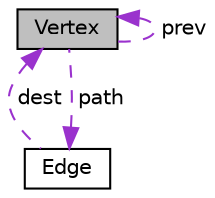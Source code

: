 digraph "Vertex"
{
 // LATEX_PDF_SIZE
  edge [fontname="Helvetica",fontsize="10",labelfontname="Helvetica",labelfontsize="10"];
  node [fontname="Helvetica",fontsize="10",shape=record];
  Node1 [label="Vertex",height=0.2,width=0.4,color="black", fillcolor="grey75", style="filled", fontcolor="black",tooltip="Represents a vertex in a graph."];
  Node1 -> Node1 [dir="back",color="darkorchid3",fontsize="10",style="dashed",label=" prev" ,fontname="Helvetica"];
  Node2 -> Node1 [dir="back",color="darkorchid3",fontsize="10",style="dashed",label=" path" ,fontname="Helvetica"];
  Node2 [label="Edge",height=0.2,width=0.4,color="black", fillcolor="white", style="filled",URL="$classEdge.html",tooltip=" "];
  Node1 -> Node2 [dir="back",color="darkorchid3",fontsize="10",style="dashed",label=" dest" ,fontname="Helvetica"];
}
